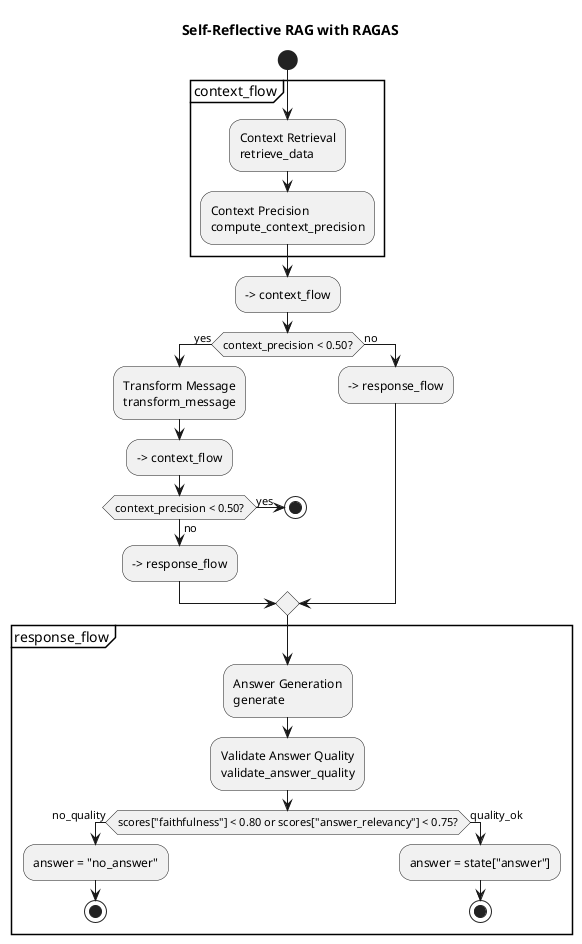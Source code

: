 @startuml
skinparam monochrome true
skinparam shadowing false

title Self-Reflective RAG with RAGAS

start

partition context_flow {
    :Context Retrieval\nretrieve_data;
    :Context Precision\ncompute_context_precision;
}

--> context_flow

if (context_precision < 0.50?) then (yes)
    :Transform Message\ntransform_message;
    --> context_flow
    if (context_precision < 0.50?) then (yes)
        stop
    else (no)
        --> response_flow
    endif
else (no)
    --> response_flow
endif

'--- Response Generation & Validation Subflow ---'
partition response_flow {
    :Answer Generation\ngenerate;
    :Validate Answer Quality\nvalidate_answer_quality;
    if (scores["faithfulness"] < 0.80 or scores["answer_relevancy"] < 0.75?) then (no_quality)
        :answer = "no_answer";
        stop
    else (quality_ok)
        :answer = state["answer"];
        stop
    endif
}

@enduml
